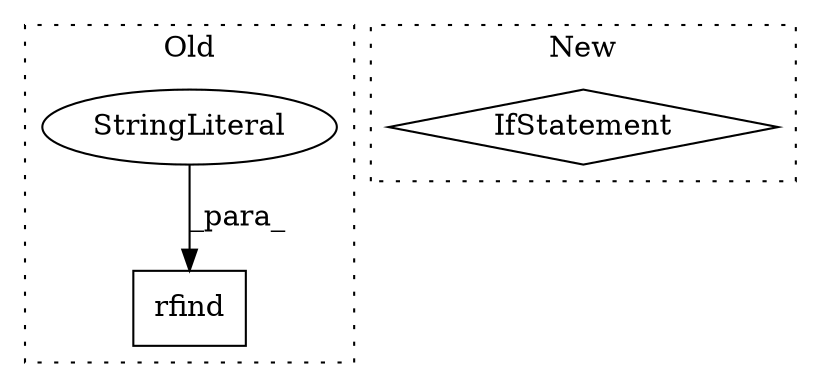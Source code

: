 digraph G {
subgraph cluster0 {
1 [label="rfind" a="32" s="6729,6738" l="6,1" shape="box"];
3 [label="StringLiteral" a="45" s="6735" l="3" shape="ellipse"];
label = "Old";
style="dotted";
}
subgraph cluster1 {
2 [label="IfStatement" a="25" s="6073,6088" l="4,2" shape="diamond"];
label = "New";
style="dotted";
}
3 -> 1 [label="_para_"];
}